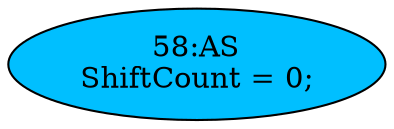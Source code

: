 strict digraph "" {
	node [label="\N"];
	"58:AS"	 [ast="<pyverilog.vparser.ast.Assign object at 0x7f9ff6c890d0>",
		def_var="['ShiftCount']",
		fillcolor=deepskyblue,
		label="58:AS
ShiftCount = 0;",
		statements="[]",
		style=filled,
		typ=Assign,
		use_var="[]"];
}
